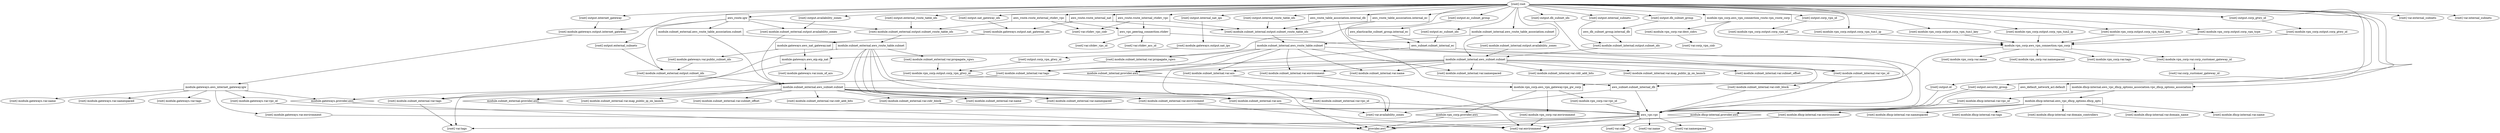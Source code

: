 digraph {
	compound = "true"
	newrank = "true"
	subgraph "root" {
		"[root] aws_db_subnet_group.internal_db" [label = "aws_db_subnet_group.internal_db", shape = "box"]
		"[root] aws_default_network_acl.default" [label = "aws_default_network_acl.default", shape = "box"]
		"[root] aws_elasticache_subnet_group.internal_ec" [label = "aws_elasticache_subnet_group.internal_ec", shape = "box"]
		"[root] aws_route.igw" [label = "aws_route.igw", shape = "box"]
		"[root] aws_route.route_external_ctidev_vpc" [label = "aws_route.route_external_ctidev_vpc", shape = "box"]
		"[root] aws_route.route_internal_ctidev_vpc" [label = "aws_route.route_internal_ctidev_vpc", shape = "box"]
		"[root] aws_route.route_internal_nat" [label = "aws_route.route_internal_nat", shape = "box"]
		"[root] aws_route_table_association.internal_db" [label = "aws_route_table_association.internal_db", shape = "box"]
		"[root] aws_route_table_association.internal_ec" [label = "aws_route_table_association.internal_ec", shape = "box"]
		"[root] aws_subnet.subnet_internal_db" [label = "aws_subnet.subnet_internal_db", shape = "box"]
		"[root] aws_subnet.subnet_internal_ec" [label = "aws_subnet.subnet_internal_ec", shape = "box"]
		"[root] aws_vpc.vpc" [label = "aws_vpc.vpc", shape = "box"]
		"[root] aws_vpc_peering_connection.ctidev" [label = "aws_vpc_peering_connection.ctidev", shape = "box"]
		"[root] module.dhcp-internal.aws_vpc_dhcp_options.dhcp_opts" [label = "module.dhcp-internal.aws_vpc_dhcp_options.dhcp_opts", shape = "box"]
		"[root] module.dhcp-internal.aws_vpc_dhcp_options_association.vpc_dhcp_options_association" [label = "module.dhcp-internal.aws_vpc_dhcp_options_association.vpc_dhcp_options_association", shape = "box"]
		"[root] module.dhcp-internal.provider.aws" [label = "module.dhcp-internal.provider.aws", shape = "diamond"]
		"[root] module.gateways.aws_eip.eip_nat" [label = "module.gateways.aws_eip.eip_nat", shape = "box"]
		"[root] module.gateways.aws_internet_gateway.igw" [label = "module.gateways.aws_internet_gateway.igw", shape = "box"]
		"[root] module.gateways.aws_nat_gateway.nat" [label = "module.gateways.aws_nat_gateway.nat", shape = "box"]
		"[root] module.gateways.provider.aws" [label = "module.gateways.provider.aws", shape = "diamond"]
		"[root] module.subnet_external.aws_route_table.subnet" [label = "module.subnet_external.aws_route_table.subnet", shape = "box"]
		"[root] module.subnet_external.aws_route_table_association.subnet" [label = "module.subnet_external.aws_route_table_association.subnet", shape = "box"]
		"[root] module.subnet_external.aws_subnet.subnet" [label = "module.subnet_external.aws_subnet.subnet", shape = "box"]
		"[root] module.subnet_external.provider.aws" [label = "module.subnet_external.provider.aws", shape = "diamond"]
		"[root] module.subnet_internal.aws_route_table.subnet" [label = "module.subnet_internal.aws_route_table.subnet", shape = "box"]
		"[root] module.subnet_internal.aws_route_table_association.subnet" [label = "module.subnet_internal.aws_route_table_association.subnet", shape = "box"]
		"[root] module.subnet_internal.aws_subnet.subnet" [label = "module.subnet_internal.aws_subnet.subnet", shape = "box"]
		"[root] module.subnet_internal.provider.aws" [label = "module.subnet_internal.provider.aws", shape = "diamond"]
		"[root] module.vpn_corp.aws_vpn_connection.vpn_corp" [label = "module.vpn_corp.aws_vpn_connection.vpn_corp", shape = "box"]
		"[root] module.vpn_corp.aws_vpn_connection_route.vpn_route_corp" [label = "module.vpn_corp.aws_vpn_connection_route.vpn_route_corp", shape = "box"]
		"[root] module.vpn_corp.aws_vpn_gateway.vpn_gw_corp" [label = "module.vpn_corp.aws_vpn_gateway.vpn_gw_corp", shape = "box"]
		"[root] module.vpn_corp.provider.aws" [label = "module.vpn_corp.provider.aws", shape = "diamond"]
		"[root] provider.aws" [label = "provider.aws", shape = "diamond"]
		"[root] aws_db_subnet_group.internal_db" -> "[root] module.subnet_internal.output.subnet_ids"
		"[root] aws_default_network_acl.default" -> "[root] aws_vpc.vpc"
		"[root] aws_elasticache_subnet_group.internal_ec" -> "[root] aws_subnet.subnet_internal_ec"
		"[root] aws_route.igw" -> "[root] module.gateways.output.internet_gateway"
		"[root] aws_route.igw" -> "[root] module.subnet_external.aws_route_table_association.subnet"
		"[root] aws_route.igw" -> "[root] module.subnet_external.output.availability_zones"
		"[root] aws_route.igw" -> "[root] module.subnet_external.output.subnet_ids"
		"[root] aws_route.igw" -> "[root] module.subnet_external.output.subnet_route_table_ids"
		"[root] aws_route.route_external_ctidev_vpc" -> "[root] aws_vpc_peering_connection.ctidev"
		"[root] aws_route.route_external_ctidev_vpc" -> "[root] module.subnet_external.output.subnet_route_table_ids"
		"[root] aws_route.route_external_ctidev_vpc" -> "[root] var.ctidev_vpc_cidr"
		"[root] aws_route.route_internal_ctidev_vpc" -> "[root] aws_vpc_peering_connection.ctidev"
		"[root] aws_route.route_internal_ctidev_vpc" -> "[root] module.subnet_internal.output.subnet_route_table_ids"
		"[root] aws_route.route_internal_ctidev_vpc" -> "[root] var.ctidev_vpc_cidr"
		"[root] aws_route.route_internal_nat" -> "[root] module.gateways.output.nat_gateway_ids"
		"[root] aws_route.route_internal_nat" -> "[root] module.subnet_internal.output.subnet_route_table_ids"
		"[root] aws_route_table_association.internal_db" -> "[root] aws_subnet.subnet_internal_db"
		"[root] aws_route_table_association.internal_db" -> "[root] module.subnet_internal.output.subnet_route_table_ids"
		"[root] aws_route_table_association.internal_ec" -> "[root] aws_subnet.subnet_internal_ec"
		"[root] aws_route_table_association.internal_ec" -> "[root] module.subnet_internal.output.subnet_route_table_ids"
		"[root] aws_subnet.subnet_internal_db" -> "[root] aws_vpc.vpc"
		"[root] aws_subnet.subnet_internal_db" -> "[root] var.availability_zones"
		"[root] aws_subnet.subnet_internal_ec" -> "[root] aws_vpc.vpc"
		"[root] aws_subnet.subnet_internal_ec" -> "[root] var.availability_zones"
		"[root] aws_vpc.vpc" -> "[root] provider.aws"
		"[root] aws_vpc.vpc" -> "[root] var.cidr"
		"[root] aws_vpc.vpc" -> "[root] var.environment"
		"[root] aws_vpc.vpc" -> "[root] var.name"
		"[root] aws_vpc.vpc" -> "[root] var.namespaced"
		"[root] aws_vpc.vpc" -> "[root] var.tags"
		"[root] aws_vpc_peering_connection.ctidev" -> "[root] aws_vpc.vpc"
		"[root] aws_vpc_peering_connection.ctidev" -> "[root] var.citdev_vpc_id"
		"[root] aws_vpc_peering_connection.ctidev" -> "[root] var.ctidev_acc_id"
		"[root] module.dhcp-internal.aws_vpc_dhcp_options.dhcp_opts" -> "[root] module.dhcp-internal.provider.aws"
		"[root] module.dhcp-internal.aws_vpc_dhcp_options.dhcp_opts" -> "[root] module.dhcp-internal.var.domain_controllers"
		"[root] module.dhcp-internal.aws_vpc_dhcp_options.dhcp_opts" -> "[root] module.dhcp-internal.var.domain_name"
		"[root] module.dhcp-internal.aws_vpc_dhcp_options.dhcp_opts" -> "[root] module.dhcp-internal.var.environment"
		"[root] module.dhcp-internal.aws_vpc_dhcp_options.dhcp_opts" -> "[root] module.dhcp-internal.var.name"
		"[root] module.dhcp-internal.aws_vpc_dhcp_options.dhcp_opts" -> "[root] module.dhcp-internal.var.namespaced"
		"[root] module.dhcp-internal.aws_vpc_dhcp_options.dhcp_opts" -> "[root] module.dhcp-internal.var.tags"
		"[root] module.dhcp-internal.aws_vpc_dhcp_options_association.vpc_dhcp_options_association" -> "[root] module.dhcp-internal.aws_vpc_dhcp_options.dhcp_opts"
		"[root] module.dhcp-internal.aws_vpc_dhcp_options_association.vpc_dhcp_options_association" -> "[root] module.dhcp-internal.var.vpc_id"
		"[root] module.dhcp-internal.provider.aws" -> "[root] provider.aws"
		"[root] module.dhcp-internal.var.environment" -> "[root] var.environment"
		"[root] module.dhcp-internal.var.vpc_id" -> "[root] aws_vpc.vpc"
		"[root] module.gateways.aws_eip.eip_nat" -> "[root] module.gateways.provider.aws"
		"[root] module.gateways.aws_eip.eip_nat" -> "[root] module.gateways.var.num_of_azs"
		"[root] module.gateways.aws_internet_gateway.igw" -> "[root] module.gateways.provider.aws"
		"[root] module.gateways.aws_internet_gateway.igw" -> "[root] module.gateways.var.environment"
		"[root] module.gateways.aws_internet_gateway.igw" -> "[root] module.gateways.var.name"
		"[root] module.gateways.aws_internet_gateway.igw" -> "[root] module.gateways.var.namespaced"
		"[root] module.gateways.aws_internet_gateway.igw" -> "[root] module.gateways.var.tags"
		"[root] module.gateways.aws_internet_gateway.igw" -> "[root] module.gateways.var.vpc_id"
		"[root] module.gateways.aws_nat_gateway.nat" -> "[root] module.gateways.aws_eip.eip_nat"
		"[root] module.gateways.aws_nat_gateway.nat" -> "[root] module.gateways.var.public_subnet_ids"
		"[root] module.gateways.output.internet_gateway" -> "[root] module.gateways.aws_internet_gateway.igw"
		"[root] module.gateways.output.nat_gateway_ids" -> "[root] module.gateways.aws_nat_gateway.nat"
		"[root] module.gateways.output.nat_ips" -> "[root] module.gateways.aws_eip.eip_nat"
		"[root] module.gateways.provider.aws" -> "[root] provider.aws"
		"[root] module.gateways.var.environment" -> "[root] var.environment"
		"[root] module.gateways.var.public_subnet_ids" -> "[root] module.subnet_external.output.subnet_ids"
		"[root] module.gateways.var.vpc_id" -> "[root] aws_vpc.vpc"
		"[root] module.subnet_external.aws_route_table.subnet" -> "[root] module.subnet_external.provider.aws"
		"[root] module.subnet_external.aws_route_table.subnet" -> "[root] module.subnet_external.var.azs"
		"[root] module.subnet_external.aws_route_table.subnet" -> "[root] module.subnet_external.var.environment"
		"[root] module.subnet_external.aws_route_table.subnet" -> "[root] module.subnet_external.var.name"
		"[root] module.subnet_external.aws_route_table.subnet" -> "[root] module.subnet_external.var.namespaced"
		"[root] module.subnet_external.aws_route_table.subnet" -> "[root] module.subnet_external.var.propagate_vgws"
		"[root] module.subnet_external.aws_route_table.subnet" -> "[root] module.subnet_external.var.tags"
		"[root] module.subnet_external.aws_route_table.subnet" -> "[root] module.subnet_external.var.vpc_id"
		"[root] module.subnet_external.aws_route_table_association.subnet" -> "[root] module.subnet_external.aws_route_table.subnet"
		"[root] module.subnet_external.aws_route_table_association.subnet" -> "[root] module.subnet_external.aws_subnet.subnet"
		"[root] module.subnet_external.aws_subnet.subnet" -> "[root] module.subnet_external.provider.aws"
		"[root] module.subnet_external.aws_subnet.subnet" -> "[root] module.subnet_external.var.azs"
		"[root] module.subnet_external.aws_subnet.subnet" -> "[root] module.subnet_external.var.cidr_add_bits"
		"[root] module.subnet_external.aws_subnet.subnet" -> "[root] module.subnet_external.var.cidr_block"
		"[root] module.subnet_external.aws_subnet.subnet" -> "[root] module.subnet_external.var.environment"
		"[root] module.subnet_external.aws_subnet.subnet" -> "[root] module.subnet_external.var.map_public_ip_on_launch"
		"[root] module.subnet_external.aws_subnet.subnet" -> "[root] module.subnet_external.var.name"
		"[root] module.subnet_external.aws_subnet.subnet" -> "[root] module.subnet_external.var.namespaced"
		"[root] module.subnet_external.aws_subnet.subnet" -> "[root] module.subnet_external.var.subnet_offset"
		"[root] module.subnet_external.aws_subnet.subnet" -> "[root] module.subnet_external.var.tags"
		"[root] module.subnet_external.aws_subnet.subnet" -> "[root] module.subnet_external.var.vpc_id"
		"[root] module.subnet_external.output.availability_zones" -> "[root] module.subnet_external.aws_subnet.subnet"
		"[root] module.subnet_external.output.subnet_ids" -> "[root] module.subnet_external.aws_subnet.subnet"
		"[root] module.subnet_external.output.subnet_route_table_ids" -> "[root] module.subnet_external.aws_route_table.subnet"
		"[root] module.subnet_external.provider.aws" -> "[root] provider.aws"
		"[root] module.subnet_external.var.azs" -> "[root] var.availability_zones"
		"[root] module.subnet_external.var.cidr_block" -> "[root] aws_vpc.vpc"
		"[root] module.subnet_external.var.environment" -> "[root] var.environment"
		"[root] module.subnet_external.var.propagate_vgws" -> "[root] module.vpn_corp.output.corp_vpn_gtwy_id"
		"[root] module.subnet_external.var.tags" -> "[root] var.tags"
		"[root] module.subnet_external.var.vpc_id" -> "[root] aws_vpc.vpc"
		"[root] module.subnet_internal.aws_route_table.subnet" -> "[root] module.subnet_internal.provider.aws"
		"[root] module.subnet_internal.aws_route_table.subnet" -> "[root] module.subnet_internal.var.azs"
		"[root] module.subnet_internal.aws_route_table.subnet" -> "[root] module.subnet_internal.var.environment"
		"[root] module.subnet_internal.aws_route_table.subnet" -> "[root] module.subnet_internal.var.name"
		"[root] module.subnet_internal.aws_route_table.subnet" -> "[root] module.subnet_internal.var.namespaced"
		"[root] module.subnet_internal.aws_route_table.subnet" -> "[root] module.subnet_internal.var.propagate_vgws"
		"[root] module.subnet_internal.aws_route_table.subnet" -> "[root] module.subnet_internal.var.tags"
		"[root] module.subnet_internal.aws_route_table.subnet" -> "[root] module.subnet_internal.var.vpc_id"
		"[root] module.subnet_internal.aws_route_table_association.subnet" -> "[root] module.subnet_internal.aws_route_table.subnet"
		"[root] module.subnet_internal.aws_route_table_association.subnet" -> "[root] module.subnet_internal.aws_subnet.subnet"
		"[root] module.subnet_internal.aws_subnet.subnet" -> "[root] module.subnet_internal.provider.aws"
		"[root] module.subnet_internal.aws_subnet.subnet" -> "[root] module.subnet_internal.var.azs"
		"[root] module.subnet_internal.aws_subnet.subnet" -> "[root] module.subnet_internal.var.cidr_add_bits"
		"[root] module.subnet_internal.aws_subnet.subnet" -> "[root] module.subnet_internal.var.cidr_block"
		"[root] module.subnet_internal.aws_subnet.subnet" -> "[root] module.subnet_internal.var.environment"
		"[root] module.subnet_internal.aws_subnet.subnet" -> "[root] module.subnet_internal.var.map_public_ip_on_launch"
		"[root] module.subnet_internal.aws_subnet.subnet" -> "[root] module.subnet_internal.var.name"
		"[root] module.subnet_internal.aws_subnet.subnet" -> "[root] module.subnet_internal.var.namespaced"
		"[root] module.subnet_internal.aws_subnet.subnet" -> "[root] module.subnet_internal.var.subnet_offset"
		"[root] module.subnet_internal.aws_subnet.subnet" -> "[root] module.subnet_internal.var.tags"
		"[root] module.subnet_internal.aws_subnet.subnet" -> "[root] module.subnet_internal.var.vpc_id"
		"[root] module.subnet_internal.output.availability_zones" -> "[root] module.subnet_internal.aws_subnet.subnet"
		"[root] module.subnet_internal.output.subnet_ids" -> "[root] module.subnet_internal.aws_subnet.subnet"
		"[root] module.subnet_internal.output.subnet_route_table_ids" -> "[root] module.subnet_internal.aws_route_table.subnet"
		"[root] module.subnet_internal.provider.aws" -> "[root] provider.aws"
		"[root] module.subnet_internal.var.azs" -> "[root] var.availability_zones"
		"[root] module.subnet_internal.var.cidr_block" -> "[root] aws_vpc.vpc"
		"[root] module.subnet_internal.var.environment" -> "[root] var.environment"
		"[root] module.subnet_internal.var.propagate_vgws" -> "[root] module.vpn_corp.output.corp_vpn_gtwy_id"
		"[root] module.subnet_internal.var.tags" -> "[root] var.tags"
		"[root] module.subnet_internal.var.vpc_id" -> "[root] aws_vpc.vpc"
		"[root] module.vpn_corp.aws_vpn_connection.vpn_corp" -> "[root] module.vpn_corp.aws_vpn_gateway.vpn_gw_corp"
		"[root] module.vpn_corp.aws_vpn_connection.vpn_corp" -> "[root] module.vpn_corp.var.corp_customer_gateway_id"
		"[root] module.vpn_corp.aws_vpn_connection.vpn_corp" -> "[root] module.vpn_corp.var.name"
		"[root] module.vpn_corp.aws_vpn_connection.vpn_corp" -> "[root] module.vpn_corp.var.namespaced"
		"[root] module.vpn_corp.aws_vpn_connection.vpn_corp" -> "[root] module.vpn_corp.var.tags"
		"[root] module.vpn_corp.aws_vpn_connection_route.vpn_route_corp" -> "[root] module.vpn_corp.aws_vpn_connection.vpn_corp"
		"[root] module.vpn_corp.aws_vpn_connection_route.vpn_route_corp" -> "[root] module.vpn_corp.var.dest_cidrs"
		"[root] module.vpn_corp.aws_vpn_gateway.vpn_gw_corp" -> "[root] module.vpn_corp.provider.aws"
		"[root] module.vpn_corp.aws_vpn_gateway.vpn_gw_corp" -> "[root] module.vpn_corp.var.environment"
		"[root] module.vpn_corp.aws_vpn_gateway.vpn_gw_corp" -> "[root] module.vpn_corp.var.vpc_id"
		"[root] module.vpn_corp.output.corp_gtwy_id" -> "[root] module.vpn_corp.aws_vpn_connection.vpn_corp"
		"[root] module.vpn_corp.output.corp_vpn_gtwy_id" -> "[root] module.vpn_corp.aws_vpn_gateway.vpn_gw_corp"
		"[root] module.vpn_corp.output.corp_vpn_id" -> "[root] module.vpn_corp.aws_vpn_connection.vpn_corp"
		"[root] module.vpn_corp.output.corp_vpn_tun1_ip" -> "[root] module.vpn_corp.aws_vpn_connection.vpn_corp"
		"[root] module.vpn_corp.output.corp_vpn_tun1_key" -> "[root] module.vpn_corp.aws_vpn_connection.vpn_corp"
		"[root] module.vpn_corp.output.corp_vpn_tun2_ip" -> "[root] module.vpn_corp.aws_vpn_connection.vpn_corp"
		"[root] module.vpn_corp.output.corp_vpn_tun2_key" -> "[root] module.vpn_corp.aws_vpn_connection.vpn_corp"
		"[root] module.vpn_corp.output.corp_vpn_type" -> "[root] module.vpn_corp.aws_vpn_connection.vpn_corp"
		"[root] module.vpn_corp.provider.aws" -> "[root] provider.aws"
		"[root] module.vpn_corp.var.corp_customer_gateway_id" -> "[root] var.corp_customer_gateway_id"
		"[root] module.vpn_corp.var.dest_cidrs" -> "[root] var.corp_vpn_cidr"
		"[root] module.vpn_corp.var.environment" -> "[root] var.environment"
		"[root] module.vpn_corp.var.vpc_id" -> "[root] aws_vpc.vpc"
		"[root] output.availability_zones" -> "[root] module.subnet_external.output.availability_zones"
		"[root] output.corp_gtwy_id" -> "[root] module.vpn_corp.output.corp_gtwy_id"
		"[root] output.corp_vpn_gtwy_id" -> "[root] module.vpn_corp.output.corp_vpn_gtwy_id"
		"[root] output.corp_vpn_id" -> "[root] module.vpn_corp.output.corp_vpn_id"
		"[root] output.db_subnet_group" -> "[root] aws_db_subnet_group.internal_db"
		"[root] output.db_subnet_ids" -> "[root] aws_subnet.subnet_internal_db"
		"[root] output.ec_subnet_group" -> "[root] aws_elasticache_subnet_group.internal_ec"
		"[root] output.ec_subnet_ids" -> "[root] aws_subnet.subnet_internal_ec"
		"[root] output.external_route_table_ids" -> "[root] module.subnet_external.output.subnet_route_table_ids"
		"[root] output.external_subnets" -> "[root] module.subnet_external.output.subnet_ids"
		"[root] output.id" -> "[root] aws_vpc.vpc"
		"[root] output.internal_nat_ips" -> "[root] module.gateways.output.nat_ips"
		"[root] output.internal_route_table_ids" -> "[root] module.subnet_internal.output.subnet_route_table_ids"
		"[root] output.internal_subnets" -> "[root] module.subnet_internal.output.subnet_ids"
		"[root] output.internet_gateway" -> "[root] module.gateways.output.internet_gateway"
		"[root] output.nat_gateway_ids" -> "[root] module.gateways.output.nat_gateway_ids"
		"[root] output.security_group" -> "[root] aws_vpc.vpc"
		"[root] root" -> "[root] aws_default_network_acl.default"
		"[root] root" -> "[root] aws_route.igw"
		"[root] root" -> "[root] aws_route.route_external_ctidev_vpc"
		"[root] root" -> "[root] aws_route.route_internal_ctidev_vpc"
		"[root] root" -> "[root] aws_route.route_internal_nat"
		"[root] root" -> "[root] aws_route_table_association.internal_db"
		"[root] root" -> "[root] aws_route_table_association.internal_ec"
		"[root] root" -> "[root] module.dhcp-internal.aws_vpc_dhcp_options_association.vpc_dhcp_options_association"
		"[root] root" -> "[root] module.subnet_internal.aws_route_table_association.subnet"
		"[root] root" -> "[root] module.subnet_internal.output.availability_zones"
		"[root] root" -> "[root] module.vpn_corp.aws_vpn_connection_route.vpn_route_corp"
		"[root] root" -> "[root] module.vpn_corp.output.corp_vpn_tun1_ip"
		"[root] root" -> "[root] module.vpn_corp.output.corp_vpn_tun1_key"
		"[root] root" -> "[root] module.vpn_corp.output.corp_vpn_tun2_ip"
		"[root] root" -> "[root] module.vpn_corp.output.corp_vpn_tun2_key"
		"[root] root" -> "[root] module.vpn_corp.output.corp_vpn_type"
		"[root] root" -> "[root] output.availability_zones"
		"[root] root" -> "[root] output.corp_gtwy_id"
		"[root] root" -> "[root] output.corp_vpn_gtwy_id"
		"[root] root" -> "[root] output.corp_vpn_id"
		"[root] root" -> "[root] output.db_subnet_group"
		"[root] root" -> "[root] output.db_subnet_ids"
		"[root] root" -> "[root] output.ec_subnet_group"
		"[root] root" -> "[root] output.ec_subnet_ids"
		"[root] root" -> "[root] output.external_route_table_ids"
		"[root] root" -> "[root] output.external_subnets"
		"[root] root" -> "[root] output.id"
		"[root] root" -> "[root] output.internal_nat_ips"
		"[root] root" -> "[root] output.internal_route_table_ids"
		"[root] root" -> "[root] output.internal_subnets"
		"[root] root" -> "[root] output.internet_gateway"
		"[root] root" -> "[root] output.nat_gateway_ids"
		"[root] root" -> "[root] output.security_group"
		"[root] root" -> "[root] var.external_subnets"
		"[root] root" -> "[root] var.internal_subnets"
	}
}

